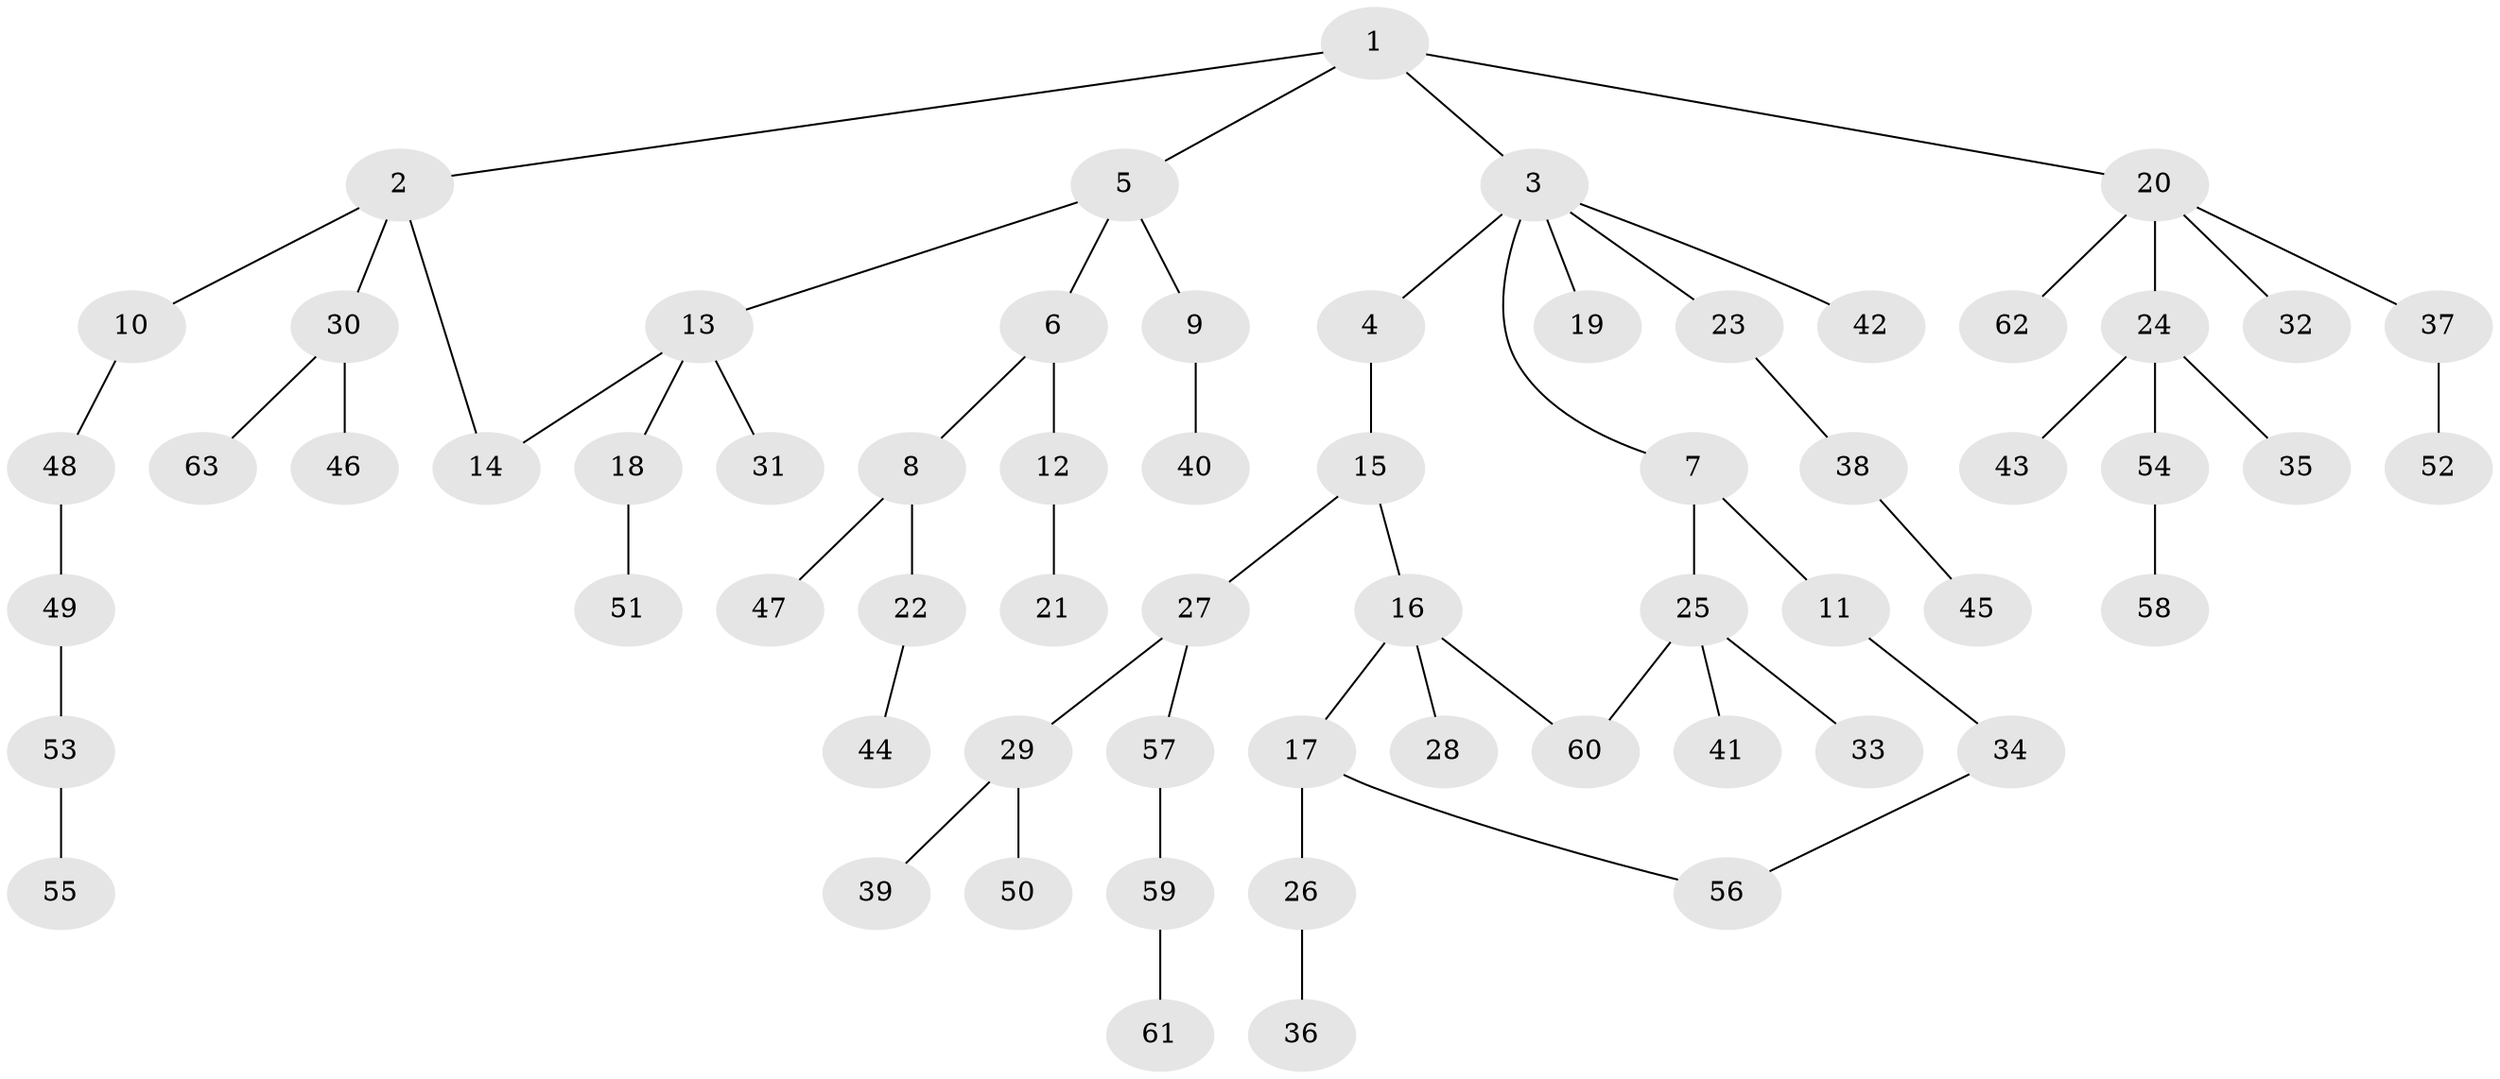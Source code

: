 // coarse degree distribution, {6: 0.025, 5: 0.05, 3: 0.125, 4: 0.1, 1: 0.475, 2: 0.225}
// Generated by graph-tools (version 1.1) at 2025/41/03/06/25 10:41:26]
// undirected, 63 vertices, 65 edges
graph export_dot {
graph [start="1"]
  node [color=gray90,style=filled];
  1;
  2;
  3;
  4;
  5;
  6;
  7;
  8;
  9;
  10;
  11;
  12;
  13;
  14;
  15;
  16;
  17;
  18;
  19;
  20;
  21;
  22;
  23;
  24;
  25;
  26;
  27;
  28;
  29;
  30;
  31;
  32;
  33;
  34;
  35;
  36;
  37;
  38;
  39;
  40;
  41;
  42;
  43;
  44;
  45;
  46;
  47;
  48;
  49;
  50;
  51;
  52;
  53;
  54;
  55;
  56;
  57;
  58;
  59;
  60;
  61;
  62;
  63;
  1 -- 2;
  1 -- 3;
  1 -- 5;
  1 -- 20;
  2 -- 10;
  2 -- 30;
  2 -- 14;
  3 -- 4;
  3 -- 7;
  3 -- 19;
  3 -- 23;
  3 -- 42;
  4 -- 15;
  5 -- 6;
  5 -- 9;
  5 -- 13;
  6 -- 8;
  6 -- 12;
  7 -- 11;
  7 -- 25;
  8 -- 22;
  8 -- 47;
  9 -- 40;
  10 -- 48;
  11 -- 34;
  12 -- 21;
  13 -- 14;
  13 -- 18;
  13 -- 31;
  15 -- 16;
  15 -- 27;
  16 -- 17;
  16 -- 28;
  16 -- 60;
  17 -- 26;
  17 -- 56;
  18 -- 51;
  20 -- 24;
  20 -- 32;
  20 -- 37;
  20 -- 62;
  22 -- 44;
  23 -- 38;
  24 -- 35;
  24 -- 43;
  24 -- 54;
  25 -- 33;
  25 -- 41;
  25 -- 60;
  26 -- 36;
  27 -- 29;
  27 -- 57;
  29 -- 39;
  29 -- 50;
  30 -- 46;
  30 -- 63;
  34 -- 56;
  37 -- 52;
  38 -- 45;
  48 -- 49;
  49 -- 53;
  53 -- 55;
  54 -- 58;
  57 -- 59;
  59 -- 61;
}
